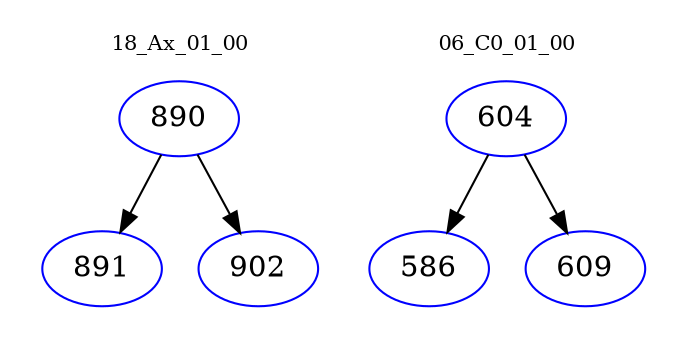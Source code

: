 digraph{
subgraph cluster_0 {
color = white
label = "18_Ax_01_00";
fontsize=10;
T0_890 [label="890", color="blue"]
T0_890 -> T0_891 [color="black"]
T0_891 [label="891", color="blue"]
T0_890 -> T0_902 [color="black"]
T0_902 [label="902", color="blue"]
}
subgraph cluster_1 {
color = white
label = "06_C0_01_00";
fontsize=10;
T1_604 [label="604", color="blue"]
T1_604 -> T1_586 [color="black"]
T1_586 [label="586", color="blue"]
T1_604 -> T1_609 [color="black"]
T1_609 [label="609", color="blue"]
}
}
